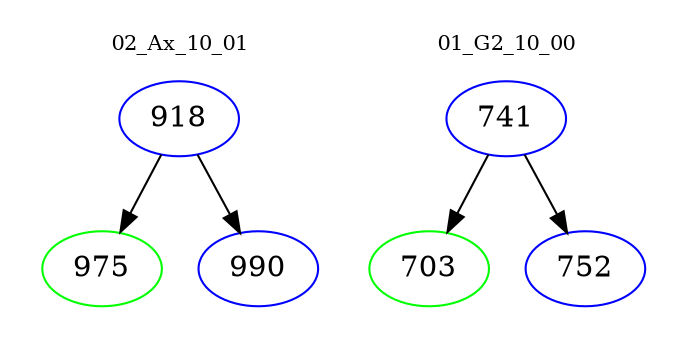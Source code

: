 digraph{
subgraph cluster_0 {
color = white
label = "02_Ax_10_01";
fontsize=10;
T0_918 [label="918", color="blue"]
T0_918 -> T0_975 [color="black"]
T0_975 [label="975", color="green"]
T0_918 -> T0_990 [color="black"]
T0_990 [label="990", color="blue"]
}
subgraph cluster_1 {
color = white
label = "01_G2_10_00";
fontsize=10;
T1_741 [label="741", color="blue"]
T1_741 -> T1_703 [color="black"]
T1_703 [label="703", color="green"]
T1_741 -> T1_752 [color="black"]
T1_752 [label="752", color="blue"]
}
}
